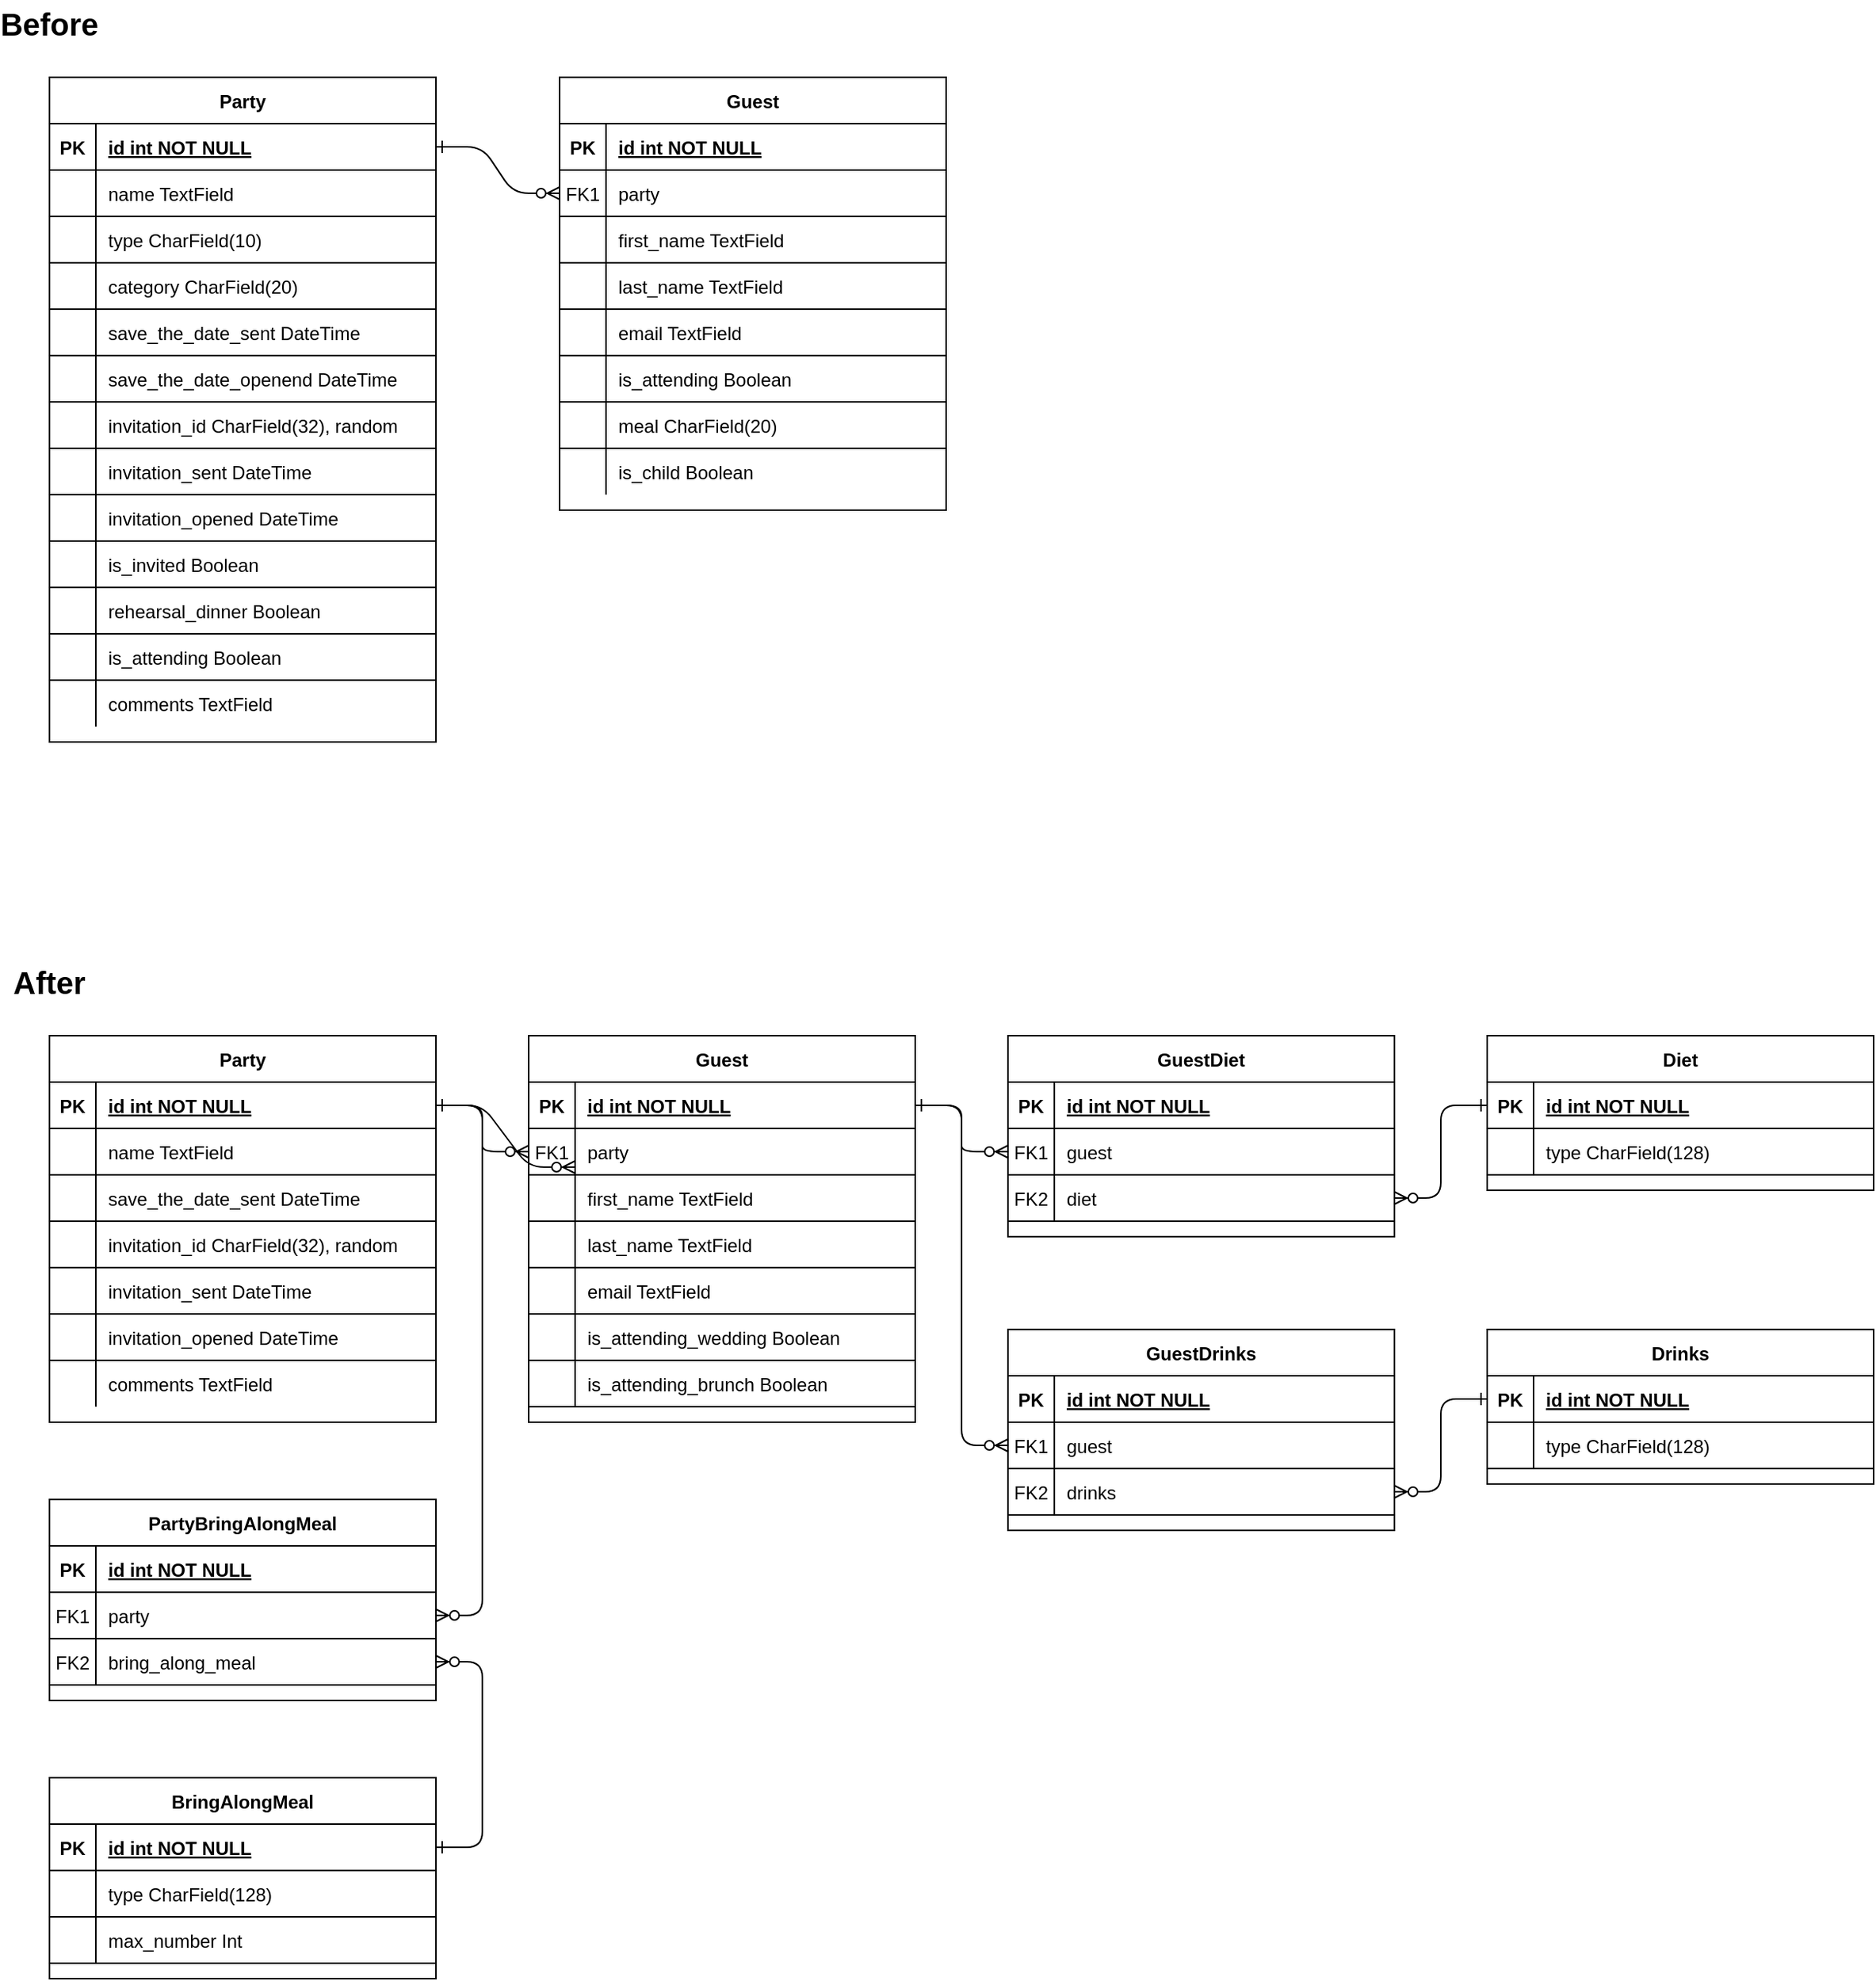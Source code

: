 <mxfile version="24.8.4">
  <diagram id="R2lEEEUBdFMjLlhIrx00" name="Page-1">
    <mxGraphModel dx="1434" dy="746" grid="1" gridSize="10" guides="1" tooltips="1" connect="1" arrows="1" fold="1" page="1" pageScale="1" pageWidth="850" pageHeight="1100" math="0" shadow="0" extFonts="Permanent Marker^https://fonts.googleapis.com/css?family=Permanent+Marker">
      <root>
        <mxCell id="0" />
        <mxCell id="1" parent="0" />
        <mxCell id="C-vyLk0tnHw3VtMMgP7b-1" value="" style="edgeStyle=entityRelationEdgeStyle;endArrow=ERzeroToMany;startArrow=ERone;endFill=1;startFill=0;entryX=0;entryY=0.5;entryDx=0;entryDy=0;" parent="1" source="C-vyLk0tnHw3VtMMgP7b-24" target="AMPhrAHc485rdfHrPhUs-46" edge="1">
          <mxGeometry width="100" height="100" relative="1" as="geometry">
            <mxPoint x="340" y="720" as="sourcePoint" />
            <mxPoint x="440" y="620" as="targetPoint" />
          </mxGeometry>
        </mxCell>
        <mxCell id="C-vyLk0tnHw3VtMMgP7b-2" value="Guest" style="shape=table;startSize=30;container=1;collapsible=1;childLayout=tableLayout;fixedRows=1;rowLines=0;fontStyle=1;align=center;resizeLast=1;" parent="1" vertex="1">
          <mxGeometry x="450" y="120" width="250" height="280" as="geometry" />
        </mxCell>
        <mxCell id="C-vyLk0tnHw3VtMMgP7b-3" value="" style="shape=partialRectangle;collapsible=0;dropTarget=0;pointerEvents=0;fillColor=none;points=[[0,0.5],[1,0.5]];portConstraint=eastwest;top=0;left=0;right=0;bottom=1;" parent="C-vyLk0tnHw3VtMMgP7b-2" vertex="1">
          <mxGeometry y="30" width="250" height="30" as="geometry" />
        </mxCell>
        <mxCell id="C-vyLk0tnHw3VtMMgP7b-4" value="PK" style="shape=partialRectangle;overflow=hidden;connectable=0;fillColor=none;top=0;left=0;bottom=0;right=0;fontStyle=1;" parent="C-vyLk0tnHw3VtMMgP7b-3" vertex="1">
          <mxGeometry width="30" height="30" as="geometry">
            <mxRectangle width="30" height="30" as="alternateBounds" />
          </mxGeometry>
        </mxCell>
        <mxCell id="C-vyLk0tnHw3VtMMgP7b-5" value="id int NOT NULL" style="shape=partialRectangle;overflow=hidden;connectable=0;fillColor=none;top=0;left=0;bottom=0;right=0;align=left;spacingLeft=6;fontStyle=5;" parent="C-vyLk0tnHw3VtMMgP7b-3" vertex="1">
          <mxGeometry x="30" width="220" height="30" as="geometry">
            <mxRectangle width="220" height="30" as="alternateBounds" />
          </mxGeometry>
        </mxCell>
        <mxCell id="AMPhrAHc485rdfHrPhUs-46" style="shape=partialRectangle;collapsible=0;dropTarget=0;pointerEvents=0;fillColor=none;points=[[0,0.5],[1,0.5]];portConstraint=eastwest;top=0;left=0;right=0;bottom=1;" parent="C-vyLk0tnHw3VtMMgP7b-2" vertex="1">
          <mxGeometry y="60" width="250" height="30" as="geometry" />
        </mxCell>
        <mxCell id="AMPhrAHc485rdfHrPhUs-47" value="FK1" style="shape=partialRectangle;overflow=hidden;connectable=0;fillColor=none;top=0;left=0;bottom=0;right=0;fontStyle=0;" parent="AMPhrAHc485rdfHrPhUs-46" vertex="1">
          <mxGeometry width="30" height="30" as="geometry">
            <mxRectangle width="30" height="30" as="alternateBounds" />
          </mxGeometry>
        </mxCell>
        <mxCell id="AMPhrAHc485rdfHrPhUs-48" value="party" style="shape=partialRectangle;overflow=hidden;connectable=0;fillColor=none;top=0;left=0;bottom=0;right=0;align=left;spacingLeft=6;fontStyle=0;" parent="AMPhrAHc485rdfHrPhUs-46" vertex="1">
          <mxGeometry x="30" width="220" height="30" as="geometry">
            <mxRectangle width="220" height="30" as="alternateBounds" />
          </mxGeometry>
        </mxCell>
        <mxCell id="AMPhrAHc485rdfHrPhUs-62" style="shape=partialRectangle;collapsible=0;dropTarget=0;pointerEvents=0;fillColor=none;points=[[0,0.5],[1,0.5]];portConstraint=eastwest;top=0;left=0;right=0;bottom=1;" parent="C-vyLk0tnHw3VtMMgP7b-2" vertex="1">
          <mxGeometry y="90" width="250" height="30" as="geometry" />
        </mxCell>
        <mxCell id="AMPhrAHc485rdfHrPhUs-63" style="shape=partialRectangle;overflow=hidden;connectable=0;fillColor=none;top=0;left=0;bottom=0;right=0;fontStyle=0;" parent="AMPhrAHc485rdfHrPhUs-62" vertex="1">
          <mxGeometry width="30" height="30" as="geometry">
            <mxRectangle width="30" height="30" as="alternateBounds" />
          </mxGeometry>
        </mxCell>
        <mxCell id="AMPhrAHc485rdfHrPhUs-64" value="first_name TextField" style="shape=partialRectangle;overflow=hidden;connectable=0;fillColor=none;top=0;left=0;bottom=0;right=0;align=left;spacingLeft=6;fontStyle=0;" parent="AMPhrAHc485rdfHrPhUs-62" vertex="1">
          <mxGeometry x="30" width="220" height="30" as="geometry">
            <mxRectangle width="220" height="30" as="alternateBounds" />
          </mxGeometry>
        </mxCell>
        <mxCell id="AMPhrAHc485rdfHrPhUs-59" style="shape=partialRectangle;collapsible=0;dropTarget=0;pointerEvents=0;fillColor=none;points=[[0,0.5],[1,0.5]];portConstraint=eastwest;top=0;left=0;right=0;bottom=1;" parent="C-vyLk0tnHw3VtMMgP7b-2" vertex="1">
          <mxGeometry y="120" width="250" height="30" as="geometry" />
        </mxCell>
        <mxCell id="AMPhrAHc485rdfHrPhUs-60" style="shape=partialRectangle;overflow=hidden;connectable=0;fillColor=none;top=0;left=0;bottom=0;right=0;fontStyle=0;" parent="AMPhrAHc485rdfHrPhUs-59" vertex="1">
          <mxGeometry width="30" height="30" as="geometry">
            <mxRectangle width="30" height="30" as="alternateBounds" />
          </mxGeometry>
        </mxCell>
        <mxCell id="AMPhrAHc485rdfHrPhUs-61" value="last_name TextField" style="shape=partialRectangle;overflow=hidden;connectable=0;fillColor=none;top=0;left=0;bottom=0;right=0;align=left;spacingLeft=6;fontStyle=0;" parent="AMPhrAHc485rdfHrPhUs-59" vertex="1">
          <mxGeometry x="30" width="220" height="30" as="geometry">
            <mxRectangle width="220" height="30" as="alternateBounds" />
          </mxGeometry>
        </mxCell>
        <mxCell id="AMPhrAHc485rdfHrPhUs-56" style="shape=partialRectangle;collapsible=0;dropTarget=0;pointerEvents=0;fillColor=none;points=[[0,0.5],[1,0.5]];portConstraint=eastwest;top=0;left=0;right=0;bottom=1;" parent="C-vyLk0tnHw3VtMMgP7b-2" vertex="1">
          <mxGeometry y="150" width="250" height="30" as="geometry" />
        </mxCell>
        <mxCell id="AMPhrAHc485rdfHrPhUs-57" style="shape=partialRectangle;overflow=hidden;connectable=0;fillColor=none;top=0;left=0;bottom=0;right=0;fontStyle=0;" parent="AMPhrAHc485rdfHrPhUs-56" vertex="1">
          <mxGeometry width="30" height="30" as="geometry">
            <mxRectangle width="30" height="30" as="alternateBounds" />
          </mxGeometry>
        </mxCell>
        <mxCell id="AMPhrAHc485rdfHrPhUs-58" value="email TextField" style="shape=partialRectangle;overflow=hidden;connectable=0;fillColor=none;top=0;left=0;bottom=0;right=0;align=left;spacingLeft=6;fontStyle=0;" parent="AMPhrAHc485rdfHrPhUs-56" vertex="1">
          <mxGeometry x="30" width="220" height="30" as="geometry">
            <mxRectangle width="220" height="30" as="alternateBounds" />
          </mxGeometry>
        </mxCell>
        <mxCell id="AMPhrAHc485rdfHrPhUs-53" style="shape=partialRectangle;collapsible=0;dropTarget=0;pointerEvents=0;fillColor=none;points=[[0,0.5],[1,0.5]];portConstraint=eastwest;top=0;left=0;right=0;bottom=1;" parent="C-vyLk0tnHw3VtMMgP7b-2" vertex="1">
          <mxGeometry y="180" width="250" height="30" as="geometry" />
        </mxCell>
        <mxCell id="AMPhrAHc485rdfHrPhUs-54" style="shape=partialRectangle;overflow=hidden;connectable=0;fillColor=none;top=0;left=0;bottom=0;right=0;fontStyle=0;" parent="AMPhrAHc485rdfHrPhUs-53" vertex="1">
          <mxGeometry width="30" height="30" as="geometry">
            <mxRectangle width="30" height="30" as="alternateBounds" />
          </mxGeometry>
        </mxCell>
        <mxCell id="AMPhrAHc485rdfHrPhUs-55" value="is_attending Boolean" style="shape=partialRectangle;overflow=hidden;connectable=0;fillColor=none;top=0;left=0;bottom=0;right=0;align=left;spacingLeft=6;fontStyle=0;" parent="AMPhrAHc485rdfHrPhUs-53" vertex="1">
          <mxGeometry x="30" width="220" height="30" as="geometry">
            <mxRectangle width="220" height="30" as="alternateBounds" />
          </mxGeometry>
        </mxCell>
        <mxCell id="AMPhrAHc485rdfHrPhUs-50" style="shape=partialRectangle;collapsible=0;dropTarget=0;pointerEvents=0;fillColor=none;points=[[0,0.5],[1,0.5]];portConstraint=eastwest;top=0;left=0;right=0;bottom=1;" parent="C-vyLk0tnHw3VtMMgP7b-2" vertex="1">
          <mxGeometry y="210" width="250" height="30" as="geometry" />
        </mxCell>
        <mxCell id="AMPhrAHc485rdfHrPhUs-51" style="shape=partialRectangle;overflow=hidden;connectable=0;fillColor=none;top=0;left=0;bottom=0;right=0;fontStyle=0;" parent="AMPhrAHc485rdfHrPhUs-50" vertex="1">
          <mxGeometry width="30" height="30" as="geometry">
            <mxRectangle width="30" height="30" as="alternateBounds" />
          </mxGeometry>
        </mxCell>
        <mxCell id="AMPhrAHc485rdfHrPhUs-52" value="meal CharField(20)" style="shape=partialRectangle;overflow=hidden;connectable=0;fillColor=none;top=0;left=0;bottom=0;right=0;align=left;spacingLeft=6;fontStyle=0;" parent="AMPhrAHc485rdfHrPhUs-50" vertex="1">
          <mxGeometry x="30" width="220" height="30" as="geometry">
            <mxRectangle width="220" height="30" as="alternateBounds" />
          </mxGeometry>
        </mxCell>
        <mxCell id="C-vyLk0tnHw3VtMMgP7b-6" value="" style="shape=partialRectangle;collapsible=0;dropTarget=0;pointerEvents=0;fillColor=none;points=[[0,0.5],[1,0.5]];portConstraint=eastwest;top=0;left=0;right=0;bottom=0;" parent="C-vyLk0tnHw3VtMMgP7b-2" vertex="1">
          <mxGeometry y="240" width="250" height="30" as="geometry" />
        </mxCell>
        <mxCell id="C-vyLk0tnHw3VtMMgP7b-7" value="" style="shape=partialRectangle;overflow=hidden;connectable=0;fillColor=none;top=0;left=0;bottom=0;right=0;" parent="C-vyLk0tnHw3VtMMgP7b-6" vertex="1">
          <mxGeometry width="30" height="30" as="geometry">
            <mxRectangle width="30" height="30" as="alternateBounds" />
          </mxGeometry>
        </mxCell>
        <mxCell id="C-vyLk0tnHw3VtMMgP7b-8" value="is_child Boolean" style="shape=partialRectangle;overflow=hidden;connectable=0;fillColor=none;top=0;left=0;bottom=0;right=0;align=left;spacingLeft=6;" parent="C-vyLk0tnHw3VtMMgP7b-6" vertex="1">
          <mxGeometry x="30" width="220" height="30" as="geometry">
            <mxRectangle width="220" height="30" as="alternateBounds" />
          </mxGeometry>
        </mxCell>
        <mxCell id="C-vyLk0tnHw3VtMMgP7b-23" value="Party" style="shape=table;startSize=30;container=1;collapsible=1;childLayout=tableLayout;fixedRows=1;rowLines=0;fontStyle=1;align=center;resizeLast=1;" parent="1" vertex="1">
          <mxGeometry x="120" y="120" width="250" height="430" as="geometry" />
        </mxCell>
        <mxCell id="C-vyLk0tnHw3VtMMgP7b-24" value="" style="shape=partialRectangle;collapsible=0;dropTarget=0;pointerEvents=0;fillColor=none;points=[[0,0.5],[1,0.5]];portConstraint=eastwest;top=0;left=0;right=0;bottom=1;" parent="C-vyLk0tnHw3VtMMgP7b-23" vertex="1">
          <mxGeometry y="30" width="250" height="30" as="geometry" />
        </mxCell>
        <mxCell id="C-vyLk0tnHw3VtMMgP7b-25" value="PK" style="shape=partialRectangle;overflow=hidden;connectable=0;fillColor=none;top=0;left=0;bottom=0;right=0;fontStyle=1;" parent="C-vyLk0tnHw3VtMMgP7b-24" vertex="1">
          <mxGeometry width="30" height="30" as="geometry">
            <mxRectangle width="30" height="30" as="alternateBounds" />
          </mxGeometry>
        </mxCell>
        <mxCell id="C-vyLk0tnHw3VtMMgP7b-26" value="id int NOT NULL " style="shape=partialRectangle;overflow=hidden;connectable=0;fillColor=none;top=0;left=0;bottom=0;right=0;align=left;spacingLeft=6;fontStyle=5;" parent="C-vyLk0tnHw3VtMMgP7b-24" vertex="1">
          <mxGeometry x="30" width="220" height="30" as="geometry">
            <mxRectangle width="220" height="30" as="alternateBounds" />
          </mxGeometry>
        </mxCell>
        <mxCell id="AMPhrAHc485rdfHrPhUs-7" style="shape=partialRectangle;collapsible=0;dropTarget=0;pointerEvents=0;fillColor=none;points=[[0,0.5],[1,0.5]];portConstraint=eastwest;top=0;left=0;right=0;bottom=1;" parent="C-vyLk0tnHw3VtMMgP7b-23" vertex="1">
          <mxGeometry y="60" width="250" height="30" as="geometry" />
        </mxCell>
        <mxCell id="AMPhrAHc485rdfHrPhUs-8" style="shape=partialRectangle;overflow=hidden;connectable=0;fillColor=none;top=0;left=0;bottom=0;right=0;fontStyle=0;" parent="AMPhrAHc485rdfHrPhUs-7" vertex="1">
          <mxGeometry width="30" height="30" as="geometry">
            <mxRectangle width="30" height="30" as="alternateBounds" />
          </mxGeometry>
        </mxCell>
        <mxCell id="AMPhrAHc485rdfHrPhUs-9" value="name TextField" style="shape=partialRectangle;overflow=hidden;connectable=0;fillColor=none;top=0;left=0;bottom=0;right=0;align=left;spacingLeft=6;fontStyle=0;" parent="AMPhrAHc485rdfHrPhUs-7" vertex="1">
          <mxGeometry x="30" width="220" height="30" as="geometry">
            <mxRectangle width="220" height="30" as="alternateBounds" />
          </mxGeometry>
        </mxCell>
        <mxCell id="AMPhrAHc485rdfHrPhUs-37" style="shape=partialRectangle;collapsible=0;dropTarget=0;pointerEvents=0;fillColor=none;points=[[0,0.5],[1,0.5]];portConstraint=eastwest;top=0;left=0;right=0;bottom=1;" parent="C-vyLk0tnHw3VtMMgP7b-23" vertex="1">
          <mxGeometry y="90" width="250" height="30" as="geometry" />
        </mxCell>
        <mxCell id="AMPhrAHc485rdfHrPhUs-38" style="shape=partialRectangle;overflow=hidden;connectable=0;fillColor=none;top=0;left=0;bottom=0;right=0;fontStyle=0;" parent="AMPhrAHc485rdfHrPhUs-37" vertex="1">
          <mxGeometry width="30" height="30" as="geometry">
            <mxRectangle width="30" height="30" as="alternateBounds" />
          </mxGeometry>
        </mxCell>
        <mxCell id="AMPhrAHc485rdfHrPhUs-39" value="type CharField(10)" style="shape=partialRectangle;overflow=hidden;connectable=0;fillColor=none;top=0;left=0;bottom=0;right=0;align=left;spacingLeft=6;fontStyle=0;" parent="AMPhrAHc485rdfHrPhUs-37" vertex="1">
          <mxGeometry x="30" width="220" height="30" as="geometry">
            <mxRectangle width="220" height="30" as="alternateBounds" />
          </mxGeometry>
        </mxCell>
        <mxCell id="AMPhrAHc485rdfHrPhUs-34" style="shape=partialRectangle;collapsible=0;dropTarget=0;pointerEvents=0;fillColor=none;points=[[0,0.5],[1,0.5]];portConstraint=eastwest;top=0;left=0;right=0;bottom=1;" parent="C-vyLk0tnHw3VtMMgP7b-23" vertex="1">
          <mxGeometry y="120" width="250" height="30" as="geometry" />
        </mxCell>
        <mxCell id="AMPhrAHc485rdfHrPhUs-35" style="shape=partialRectangle;overflow=hidden;connectable=0;fillColor=none;top=0;left=0;bottom=0;right=0;fontStyle=0;" parent="AMPhrAHc485rdfHrPhUs-34" vertex="1">
          <mxGeometry width="30" height="30" as="geometry">
            <mxRectangle width="30" height="30" as="alternateBounds" />
          </mxGeometry>
        </mxCell>
        <mxCell id="AMPhrAHc485rdfHrPhUs-36" value="category CharField(20)" style="shape=partialRectangle;overflow=hidden;connectable=0;fillColor=none;top=0;left=0;bottom=0;right=0;align=left;spacingLeft=6;fontStyle=0;" parent="AMPhrAHc485rdfHrPhUs-34" vertex="1">
          <mxGeometry x="30" width="220" height="30" as="geometry">
            <mxRectangle width="220" height="30" as="alternateBounds" />
          </mxGeometry>
        </mxCell>
        <mxCell id="AMPhrAHc485rdfHrPhUs-31" style="shape=partialRectangle;collapsible=0;dropTarget=0;pointerEvents=0;fillColor=none;points=[[0,0.5],[1,0.5]];portConstraint=eastwest;top=0;left=0;right=0;bottom=1;" parent="C-vyLk0tnHw3VtMMgP7b-23" vertex="1">
          <mxGeometry y="150" width="250" height="30" as="geometry" />
        </mxCell>
        <mxCell id="AMPhrAHc485rdfHrPhUs-32" style="shape=partialRectangle;overflow=hidden;connectable=0;fillColor=none;top=0;left=0;bottom=0;right=0;fontStyle=0;" parent="AMPhrAHc485rdfHrPhUs-31" vertex="1">
          <mxGeometry width="30" height="30" as="geometry">
            <mxRectangle width="30" height="30" as="alternateBounds" />
          </mxGeometry>
        </mxCell>
        <mxCell id="AMPhrAHc485rdfHrPhUs-33" value="save_the_date_sent DateTime" style="shape=partialRectangle;overflow=hidden;connectable=0;fillColor=none;top=0;left=0;bottom=0;right=0;align=left;spacingLeft=6;fontStyle=0;" parent="AMPhrAHc485rdfHrPhUs-31" vertex="1">
          <mxGeometry x="30" width="220" height="30" as="geometry">
            <mxRectangle width="220" height="30" as="alternateBounds" />
          </mxGeometry>
        </mxCell>
        <mxCell id="AMPhrAHc485rdfHrPhUs-28" style="shape=partialRectangle;collapsible=0;dropTarget=0;pointerEvents=0;fillColor=none;points=[[0,0.5],[1,0.5]];portConstraint=eastwest;top=0;left=0;right=0;bottom=1;" parent="C-vyLk0tnHw3VtMMgP7b-23" vertex="1">
          <mxGeometry y="180" width="250" height="30" as="geometry" />
        </mxCell>
        <mxCell id="AMPhrAHc485rdfHrPhUs-29" style="shape=partialRectangle;overflow=hidden;connectable=0;fillColor=none;top=0;left=0;bottom=0;right=0;fontStyle=0;" parent="AMPhrAHc485rdfHrPhUs-28" vertex="1">
          <mxGeometry width="30" height="30" as="geometry">
            <mxRectangle width="30" height="30" as="alternateBounds" />
          </mxGeometry>
        </mxCell>
        <mxCell id="AMPhrAHc485rdfHrPhUs-30" value="save_the_date_openend DateTime" style="shape=partialRectangle;overflow=hidden;connectable=0;fillColor=none;top=0;left=0;bottom=0;right=0;align=left;spacingLeft=6;fontStyle=0;" parent="AMPhrAHc485rdfHrPhUs-28" vertex="1">
          <mxGeometry x="30" width="220" height="30" as="geometry">
            <mxRectangle width="220" height="30" as="alternateBounds" />
          </mxGeometry>
        </mxCell>
        <mxCell id="AMPhrAHc485rdfHrPhUs-25" style="shape=partialRectangle;collapsible=0;dropTarget=0;pointerEvents=0;fillColor=none;points=[[0,0.5],[1,0.5]];portConstraint=eastwest;top=0;left=0;right=0;bottom=1;" parent="C-vyLk0tnHw3VtMMgP7b-23" vertex="1">
          <mxGeometry y="210" width="250" height="30" as="geometry" />
        </mxCell>
        <mxCell id="AMPhrAHc485rdfHrPhUs-26" style="shape=partialRectangle;overflow=hidden;connectable=0;fillColor=none;top=0;left=0;bottom=0;right=0;fontStyle=0;" parent="AMPhrAHc485rdfHrPhUs-25" vertex="1">
          <mxGeometry width="30" height="30" as="geometry">
            <mxRectangle width="30" height="30" as="alternateBounds" />
          </mxGeometry>
        </mxCell>
        <mxCell id="AMPhrAHc485rdfHrPhUs-27" value="invitation_id CharField(32), random" style="shape=partialRectangle;overflow=hidden;connectable=0;fillColor=none;top=0;left=0;bottom=0;right=0;align=left;spacingLeft=6;fontStyle=0;" parent="AMPhrAHc485rdfHrPhUs-25" vertex="1">
          <mxGeometry x="30" width="220" height="30" as="geometry">
            <mxRectangle width="220" height="30" as="alternateBounds" />
          </mxGeometry>
        </mxCell>
        <mxCell id="AMPhrAHc485rdfHrPhUs-22" style="shape=partialRectangle;collapsible=0;dropTarget=0;pointerEvents=0;fillColor=none;points=[[0,0.5],[1,0.5]];portConstraint=eastwest;top=0;left=0;right=0;bottom=1;" parent="C-vyLk0tnHw3VtMMgP7b-23" vertex="1">
          <mxGeometry y="240" width="250" height="30" as="geometry" />
        </mxCell>
        <mxCell id="AMPhrAHc485rdfHrPhUs-23" style="shape=partialRectangle;overflow=hidden;connectable=0;fillColor=none;top=0;left=0;bottom=0;right=0;fontStyle=0;" parent="AMPhrAHc485rdfHrPhUs-22" vertex="1">
          <mxGeometry width="30" height="30" as="geometry">
            <mxRectangle width="30" height="30" as="alternateBounds" />
          </mxGeometry>
        </mxCell>
        <mxCell id="AMPhrAHc485rdfHrPhUs-24" value="invitation_sent DateTime" style="shape=partialRectangle;overflow=hidden;connectable=0;fillColor=none;top=0;left=0;bottom=0;right=0;align=left;spacingLeft=6;fontStyle=0;" parent="AMPhrAHc485rdfHrPhUs-22" vertex="1">
          <mxGeometry x="30" width="220" height="30" as="geometry">
            <mxRectangle width="220" height="30" as="alternateBounds" />
          </mxGeometry>
        </mxCell>
        <mxCell id="AMPhrAHc485rdfHrPhUs-19" style="shape=partialRectangle;collapsible=0;dropTarget=0;pointerEvents=0;fillColor=none;points=[[0,0.5],[1,0.5]];portConstraint=eastwest;top=0;left=0;right=0;bottom=1;" parent="C-vyLk0tnHw3VtMMgP7b-23" vertex="1">
          <mxGeometry y="270" width="250" height="30" as="geometry" />
        </mxCell>
        <mxCell id="AMPhrAHc485rdfHrPhUs-20" style="shape=partialRectangle;overflow=hidden;connectable=0;fillColor=none;top=0;left=0;bottom=0;right=0;fontStyle=0;" parent="AMPhrAHc485rdfHrPhUs-19" vertex="1">
          <mxGeometry width="30" height="30" as="geometry">
            <mxRectangle width="30" height="30" as="alternateBounds" />
          </mxGeometry>
        </mxCell>
        <mxCell id="AMPhrAHc485rdfHrPhUs-21" value="invitation_opened DateTime" style="shape=partialRectangle;overflow=hidden;connectable=0;fillColor=none;top=0;left=0;bottom=0;right=0;align=left;spacingLeft=6;fontStyle=0;" parent="AMPhrAHc485rdfHrPhUs-19" vertex="1">
          <mxGeometry x="30" width="220" height="30" as="geometry">
            <mxRectangle width="220" height="30" as="alternateBounds" />
          </mxGeometry>
        </mxCell>
        <mxCell id="AMPhrAHc485rdfHrPhUs-16" style="shape=partialRectangle;collapsible=0;dropTarget=0;pointerEvents=0;fillColor=none;points=[[0,0.5],[1,0.5]];portConstraint=eastwest;top=0;left=0;right=0;bottom=1;" parent="C-vyLk0tnHw3VtMMgP7b-23" vertex="1">
          <mxGeometry y="300" width="250" height="30" as="geometry" />
        </mxCell>
        <mxCell id="AMPhrAHc485rdfHrPhUs-17" style="shape=partialRectangle;overflow=hidden;connectable=0;fillColor=none;top=0;left=0;bottom=0;right=0;fontStyle=0;" parent="AMPhrAHc485rdfHrPhUs-16" vertex="1">
          <mxGeometry width="30" height="30" as="geometry">
            <mxRectangle width="30" height="30" as="alternateBounds" />
          </mxGeometry>
        </mxCell>
        <mxCell id="AMPhrAHc485rdfHrPhUs-18" value="is_invited Boolean" style="shape=partialRectangle;overflow=hidden;connectable=0;fillColor=none;top=0;left=0;bottom=0;right=0;align=left;spacingLeft=6;fontStyle=0;" parent="AMPhrAHc485rdfHrPhUs-16" vertex="1">
          <mxGeometry x="30" width="220" height="30" as="geometry">
            <mxRectangle width="220" height="30" as="alternateBounds" />
          </mxGeometry>
        </mxCell>
        <mxCell id="AMPhrAHc485rdfHrPhUs-13" style="shape=partialRectangle;collapsible=0;dropTarget=0;pointerEvents=0;fillColor=none;points=[[0,0.5],[1,0.5]];portConstraint=eastwest;top=0;left=0;right=0;bottom=1;" parent="C-vyLk0tnHw3VtMMgP7b-23" vertex="1">
          <mxGeometry y="330" width="250" height="30" as="geometry" />
        </mxCell>
        <mxCell id="AMPhrAHc485rdfHrPhUs-14" style="shape=partialRectangle;overflow=hidden;connectable=0;fillColor=none;top=0;left=0;bottom=0;right=0;fontStyle=0;" parent="AMPhrAHc485rdfHrPhUs-13" vertex="1">
          <mxGeometry width="30" height="30" as="geometry">
            <mxRectangle width="30" height="30" as="alternateBounds" />
          </mxGeometry>
        </mxCell>
        <mxCell id="AMPhrAHc485rdfHrPhUs-15" value="rehearsal_dinner Boolean" style="shape=partialRectangle;overflow=hidden;connectable=0;fillColor=none;top=0;left=0;bottom=0;right=0;align=left;spacingLeft=6;fontStyle=0;" parent="AMPhrAHc485rdfHrPhUs-13" vertex="1">
          <mxGeometry x="30" width="220" height="30" as="geometry">
            <mxRectangle width="220" height="30" as="alternateBounds" />
          </mxGeometry>
        </mxCell>
        <mxCell id="AMPhrAHc485rdfHrPhUs-10" style="shape=partialRectangle;collapsible=0;dropTarget=0;pointerEvents=0;fillColor=none;points=[[0,0.5],[1,0.5]];portConstraint=eastwest;top=0;left=0;right=0;bottom=1;" parent="C-vyLk0tnHw3VtMMgP7b-23" vertex="1">
          <mxGeometry y="360" width="250" height="30" as="geometry" />
        </mxCell>
        <mxCell id="AMPhrAHc485rdfHrPhUs-11" style="shape=partialRectangle;overflow=hidden;connectable=0;fillColor=none;top=0;left=0;bottom=0;right=0;fontStyle=0;" parent="AMPhrAHc485rdfHrPhUs-10" vertex="1">
          <mxGeometry width="30" height="30" as="geometry">
            <mxRectangle width="30" height="30" as="alternateBounds" />
          </mxGeometry>
        </mxCell>
        <mxCell id="AMPhrAHc485rdfHrPhUs-12" value="is_attending Boolean" style="shape=partialRectangle;overflow=hidden;connectable=0;fillColor=none;top=0;left=0;bottom=0;right=0;align=left;spacingLeft=6;fontStyle=0;" parent="AMPhrAHc485rdfHrPhUs-10" vertex="1">
          <mxGeometry x="30" width="220" height="30" as="geometry">
            <mxRectangle width="220" height="30" as="alternateBounds" />
          </mxGeometry>
        </mxCell>
        <mxCell id="C-vyLk0tnHw3VtMMgP7b-27" value="" style="shape=partialRectangle;collapsible=0;dropTarget=0;pointerEvents=0;fillColor=none;points=[[0,0.5],[1,0.5]];portConstraint=eastwest;top=0;left=0;right=0;bottom=0;" parent="C-vyLk0tnHw3VtMMgP7b-23" vertex="1">
          <mxGeometry y="390" width="250" height="30" as="geometry" />
        </mxCell>
        <mxCell id="C-vyLk0tnHw3VtMMgP7b-28" value="" style="shape=partialRectangle;overflow=hidden;connectable=0;fillColor=none;top=0;left=0;bottom=0;right=0;" parent="C-vyLk0tnHw3VtMMgP7b-27" vertex="1">
          <mxGeometry width="30" height="30" as="geometry">
            <mxRectangle width="30" height="30" as="alternateBounds" />
          </mxGeometry>
        </mxCell>
        <mxCell id="C-vyLk0tnHw3VtMMgP7b-29" value="comments TextField" style="shape=partialRectangle;overflow=hidden;connectable=0;fillColor=none;top=0;left=0;bottom=0;right=0;align=left;spacingLeft=6;" parent="C-vyLk0tnHw3VtMMgP7b-27" vertex="1">
          <mxGeometry x="30" width="220" height="30" as="geometry">
            <mxRectangle width="220" height="30" as="alternateBounds" />
          </mxGeometry>
        </mxCell>
        <mxCell id="AMPhrAHc485rdfHrPhUs-65" value="Before" style="text;html=1;align=center;verticalAlign=middle;whiteSpace=wrap;rounded=0;fontStyle=1;fontSize=20;" parent="1" vertex="1">
          <mxGeometry x="90" y="70" width="60" height="30" as="geometry" />
        </mxCell>
        <mxCell id="AMPhrAHc485rdfHrPhUs-134" value="" style="edgeStyle=entityRelationEdgeStyle;endArrow=ERzeroToMany;startArrow=ERone;endFill=1;startFill=0;entryX=0;entryY=0.5;entryDx=0;entryDy=0;" parent="1" source="AMPhrAHc485rdfHrPhUs-161" target="AMPhrAHc485rdfHrPhUs-139" edge="1">
          <mxGeometry width="100" height="100" relative="1" as="geometry">
            <mxPoint x="340" y="1340" as="sourcePoint" />
            <mxPoint x="440" y="1240" as="targetPoint" />
          </mxGeometry>
        </mxCell>
        <mxCell id="AMPhrAHc485rdfHrPhUs-135" value="Guest" style="shape=table;startSize=30;container=1;collapsible=1;childLayout=tableLayout;fixedRows=1;rowLines=0;fontStyle=1;align=center;resizeLast=1;" parent="1" vertex="1">
          <mxGeometry x="430" y="740" width="250" height="250" as="geometry" />
        </mxCell>
        <mxCell id="AMPhrAHc485rdfHrPhUs-136" value="" style="shape=partialRectangle;collapsible=0;dropTarget=0;pointerEvents=0;fillColor=none;points=[[0,0.5],[1,0.5]];portConstraint=eastwest;top=0;left=0;right=0;bottom=1;" parent="AMPhrAHc485rdfHrPhUs-135" vertex="1">
          <mxGeometry y="30" width="250" height="30" as="geometry" />
        </mxCell>
        <mxCell id="AMPhrAHc485rdfHrPhUs-137" value="PK" style="shape=partialRectangle;overflow=hidden;connectable=0;fillColor=none;top=0;left=0;bottom=0;right=0;fontStyle=1;" parent="AMPhrAHc485rdfHrPhUs-136" vertex="1">
          <mxGeometry width="30" height="30" as="geometry">
            <mxRectangle width="30" height="30" as="alternateBounds" />
          </mxGeometry>
        </mxCell>
        <mxCell id="AMPhrAHc485rdfHrPhUs-138" value="id int NOT NULL" style="shape=partialRectangle;overflow=hidden;connectable=0;fillColor=none;top=0;left=0;bottom=0;right=0;align=left;spacingLeft=6;fontStyle=5;" parent="AMPhrAHc485rdfHrPhUs-136" vertex="1">
          <mxGeometry x="30" width="220" height="30" as="geometry">
            <mxRectangle width="220" height="30" as="alternateBounds" />
          </mxGeometry>
        </mxCell>
        <mxCell id="AMPhrAHc485rdfHrPhUs-139" style="shape=partialRectangle;collapsible=0;dropTarget=0;pointerEvents=0;fillColor=none;points=[[0,0.5],[1,0.5]];portConstraint=eastwest;top=0;left=0;right=0;bottom=1;" parent="AMPhrAHc485rdfHrPhUs-135" vertex="1">
          <mxGeometry y="60" width="250" height="30" as="geometry" />
        </mxCell>
        <mxCell id="AMPhrAHc485rdfHrPhUs-140" value="FK1" style="shape=partialRectangle;overflow=hidden;connectable=0;fillColor=none;top=0;left=0;bottom=0;right=0;fontStyle=0;" parent="AMPhrAHc485rdfHrPhUs-139" vertex="1">
          <mxGeometry width="30" height="30" as="geometry">
            <mxRectangle width="30" height="30" as="alternateBounds" />
          </mxGeometry>
        </mxCell>
        <mxCell id="AMPhrAHc485rdfHrPhUs-141" value="party" style="shape=partialRectangle;overflow=hidden;connectable=0;fillColor=none;top=0;left=0;bottom=0;right=0;align=left;spacingLeft=6;fontStyle=0;" parent="AMPhrAHc485rdfHrPhUs-139" vertex="1">
          <mxGeometry x="30" width="220" height="30" as="geometry">
            <mxRectangle width="220" height="30" as="alternateBounds" />
          </mxGeometry>
        </mxCell>
        <mxCell id="AMPhrAHc485rdfHrPhUs-142" style="shape=partialRectangle;collapsible=0;dropTarget=0;pointerEvents=0;fillColor=none;points=[[0,0.5],[1,0.5]];portConstraint=eastwest;top=0;left=0;right=0;bottom=1;" parent="AMPhrAHc485rdfHrPhUs-135" vertex="1">
          <mxGeometry y="90" width="250" height="30" as="geometry" />
        </mxCell>
        <mxCell id="AMPhrAHc485rdfHrPhUs-143" style="shape=partialRectangle;overflow=hidden;connectable=0;fillColor=none;top=0;left=0;bottom=0;right=0;fontStyle=0;" parent="AMPhrAHc485rdfHrPhUs-142" vertex="1">
          <mxGeometry width="30" height="30" as="geometry">
            <mxRectangle width="30" height="30" as="alternateBounds" />
          </mxGeometry>
        </mxCell>
        <mxCell id="AMPhrAHc485rdfHrPhUs-144" value="first_name TextField" style="shape=partialRectangle;overflow=hidden;connectable=0;fillColor=none;top=0;left=0;bottom=0;right=0;align=left;spacingLeft=6;fontStyle=0;" parent="AMPhrAHc485rdfHrPhUs-142" vertex="1">
          <mxGeometry x="30" width="220" height="30" as="geometry">
            <mxRectangle width="220" height="30" as="alternateBounds" />
          </mxGeometry>
        </mxCell>
        <mxCell id="AMPhrAHc485rdfHrPhUs-145" style="shape=partialRectangle;collapsible=0;dropTarget=0;pointerEvents=0;fillColor=none;points=[[0,0.5],[1,0.5]];portConstraint=eastwest;top=0;left=0;right=0;bottom=1;" parent="AMPhrAHc485rdfHrPhUs-135" vertex="1">
          <mxGeometry y="120" width="250" height="30" as="geometry" />
        </mxCell>
        <mxCell id="AMPhrAHc485rdfHrPhUs-146" style="shape=partialRectangle;overflow=hidden;connectable=0;fillColor=none;top=0;left=0;bottom=0;right=0;fontStyle=0;" parent="AMPhrAHc485rdfHrPhUs-145" vertex="1">
          <mxGeometry width="30" height="30" as="geometry">
            <mxRectangle width="30" height="30" as="alternateBounds" />
          </mxGeometry>
        </mxCell>
        <mxCell id="AMPhrAHc485rdfHrPhUs-147" value="last_name TextField" style="shape=partialRectangle;overflow=hidden;connectable=0;fillColor=none;top=0;left=0;bottom=0;right=0;align=left;spacingLeft=6;fontStyle=0;" parent="AMPhrAHc485rdfHrPhUs-145" vertex="1">
          <mxGeometry x="30" width="220" height="30" as="geometry">
            <mxRectangle width="220" height="30" as="alternateBounds" />
          </mxGeometry>
        </mxCell>
        <mxCell id="AMPhrAHc485rdfHrPhUs-148" style="shape=partialRectangle;collapsible=0;dropTarget=0;pointerEvents=0;fillColor=none;points=[[0,0.5],[1,0.5]];portConstraint=eastwest;top=0;left=0;right=0;bottom=1;" parent="AMPhrAHc485rdfHrPhUs-135" vertex="1">
          <mxGeometry y="150" width="250" height="30" as="geometry" />
        </mxCell>
        <mxCell id="AMPhrAHc485rdfHrPhUs-149" style="shape=partialRectangle;overflow=hidden;connectable=0;fillColor=none;top=0;left=0;bottom=0;right=0;fontStyle=0;" parent="AMPhrAHc485rdfHrPhUs-148" vertex="1">
          <mxGeometry width="30" height="30" as="geometry">
            <mxRectangle width="30" height="30" as="alternateBounds" />
          </mxGeometry>
        </mxCell>
        <mxCell id="AMPhrAHc485rdfHrPhUs-150" value="email TextField" style="shape=partialRectangle;overflow=hidden;connectable=0;fillColor=none;top=0;left=0;bottom=0;right=0;align=left;spacingLeft=6;fontStyle=0;" parent="AMPhrAHc485rdfHrPhUs-148" vertex="1">
          <mxGeometry x="30" width="220" height="30" as="geometry">
            <mxRectangle width="220" height="30" as="alternateBounds" />
          </mxGeometry>
        </mxCell>
        <mxCell id="AMPhrAHc485rdfHrPhUs-151" style="shape=partialRectangle;collapsible=0;dropTarget=0;pointerEvents=0;fillColor=none;points=[[0,0.5],[1,0.5]];portConstraint=eastwest;top=0;left=0;right=0;bottom=1;" parent="AMPhrAHc485rdfHrPhUs-135" vertex="1">
          <mxGeometry y="180" width="250" height="30" as="geometry" />
        </mxCell>
        <mxCell id="AMPhrAHc485rdfHrPhUs-152" style="shape=partialRectangle;overflow=hidden;connectable=0;fillColor=none;top=0;left=0;bottom=0;right=0;fontStyle=0;" parent="AMPhrAHc485rdfHrPhUs-151" vertex="1">
          <mxGeometry width="30" height="30" as="geometry">
            <mxRectangle width="30" height="30" as="alternateBounds" />
          </mxGeometry>
        </mxCell>
        <mxCell id="AMPhrAHc485rdfHrPhUs-153" value="is_attending_wedding Boolean" style="shape=partialRectangle;overflow=hidden;connectable=0;fillColor=none;top=0;left=0;bottom=0;right=0;align=left;spacingLeft=6;fontStyle=0;" parent="AMPhrAHc485rdfHrPhUs-151" vertex="1">
          <mxGeometry x="30" width="220" height="30" as="geometry">
            <mxRectangle width="220" height="30" as="alternateBounds" />
          </mxGeometry>
        </mxCell>
        <mxCell id="ML-y_YNw5Enwvm0G7-dA-48" style="shape=partialRectangle;collapsible=0;dropTarget=0;pointerEvents=0;fillColor=none;points=[[0,0.5],[1,0.5]];portConstraint=eastwest;top=0;left=0;right=0;bottom=1;" vertex="1" parent="AMPhrAHc485rdfHrPhUs-135">
          <mxGeometry y="210" width="250" height="30" as="geometry" />
        </mxCell>
        <mxCell id="ML-y_YNw5Enwvm0G7-dA-49" style="shape=partialRectangle;overflow=hidden;connectable=0;fillColor=none;top=0;left=0;bottom=0;right=0;fontStyle=0;" vertex="1" parent="ML-y_YNw5Enwvm0G7-dA-48">
          <mxGeometry width="30" height="30" as="geometry">
            <mxRectangle width="30" height="30" as="alternateBounds" />
          </mxGeometry>
        </mxCell>
        <mxCell id="ML-y_YNw5Enwvm0G7-dA-50" value="is_attending_brunch Boolean" style="shape=partialRectangle;overflow=hidden;connectable=0;fillColor=none;top=0;left=0;bottom=0;right=0;align=left;spacingLeft=6;fontStyle=0;" vertex="1" parent="ML-y_YNw5Enwvm0G7-dA-48">
          <mxGeometry x="30" width="220" height="30" as="geometry">
            <mxRectangle width="220" height="30" as="alternateBounds" />
          </mxGeometry>
        </mxCell>
        <mxCell id="AMPhrAHc485rdfHrPhUs-160" value="Party" style="shape=table;startSize=30;container=1;collapsible=1;childLayout=tableLayout;fixedRows=1;rowLines=0;fontStyle=1;align=center;resizeLast=1;" parent="1" vertex="1">
          <mxGeometry x="120" y="740" width="250" height="250" as="geometry" />
        </mxCell>
        <mxCell id="AMPhrAHc485rdfHrPhUs-161" value="" style="shape=partialRectangle;collapsible=0;dropTarget=0;pointerEvents=0;fillColor=none;points=[[0,0.5],[1,0.5]];portConstraint=eastwest;top=0;left=0;right=0;bottom=1;" parent="AMPhrAHc485rdfHrPhUs-160" vertex="1">
          <mxGeometry y="30" width="250" height="30" as="geometry" />
        </mxCell>
        <mxCell id="AMPhrAHc485rdfHrPhUs-162" value="PK" style="shape=partialRectangle;overflow=hidden;connectable=0;fillColor=none;top=0;left=0;bottom=0;right=0;fontStyle=1;" parent="AMPhrAHc485rdfHrPhUs-161" vertex="1">
          <mxGeometry width="30" height="30" as="geometry">
            <mxRectangle width="30" height="30" as="alternateBounds" />
          </mxGeometry>
        </mxCell>
        <mxCell id="AMPhrAHc485rdfHrPhUs-163" value="id int NOT NULL " style="shape=partialRectangle;overflow=hidden;connectable=0;fillColor=none;top=0;left=0;bottom=0;right=0;align=left;spacingLeft=6;fontStyle=5;" parent="AMPhrAHc485rdfHrPhUs-161" vertex="1">
          <mxGeometry x="30" width="220" height="30" as="geometry">
            <mxRectangle width="220" height="30" as="alternateBounds" />
          </mxGeometry>
        </mxCell>
        <mxCell id="AMPhrAHc485rdfHrPhUs-164" style="shape=partialRectangle;collapsible=0;dropTarget=0;pointerEvents=0;fillColor=none;points=[[0,0.5],[1,0.5]];portConstraint=eastwest;top=0;left=0;right=0;bottom=1;" parent="AMPhrAHc485rdfHrPhUs-160" vertex="1">
          <mxGeometry y="60" width="250" height="30" as="geometry" />
        </mxCell>
        <mxCell id="AMPhrAHc485rdfHrPhUs-165" style="shape=partialRectangle;overflow=hidden;connectable=0;fillColor=none;top=0;left=0;bottom=0;right=0;fontStyle=0;" parent="AMPhrAHc485rdfHrPhUs-164" vertex="1">
          <mxGeometry width="30" height="30" as="geometry">
            <mxRectangle width="30" height="30" as="alternateBounds" />
          </mxGeometry>
        </mxCell>
        <mxCell id="AMPhrAHc485rdfHrPhUs-166" value="name TextField" style="shape=partialRectangle;overflow=hidden;connectable=0;fillColor=none;top=0;left=0;bottom=0;right=0;align=left;spacingLeft=6;fontStyle=0;" parent="AMPhrAHc485rdfHrPhUs-164" vertex="1">
          <mxGeometry x="30" width="220" height="30" as="geometry">
            <mxRectangle width="220" height="30" as="alternateBounds" />
          </mxGeometry>
        </mxCell>
        <mxCell id="AMPhrAHc485rdfHrPhUs-173" style="shape=partialRectangle;collapsible=0;dropTarget=0;pointerEvents=0;fillColor=none;points=[[0,0.5],[1,0.5]];portConstraint=eastwest;top=0;left=0;right=0;bottom=1;" parent="AMPhrAHc485rdfHrPhUs-160" vertex="1">
          <mxGeometry y="90" width="250" height="30" as="geometry" />
        </mxCell>
        <mxCell id="AMPhrAHc485rdfHrPhUs-174" style="shape=partialRectangle;overflow=hidden;connectable=0;fillColor=none;top=0;left=0;bottom=0;right=0;fontStyle=0;" parent="AMPhrAHc485rdfHrPhUs-173" vertex="1">
          <mxGeometry width="30" height="30" as="geometry">
            <mxRectangle width="30" height="30" as="alternateBounds" />
          </mxGeometry>
        </mxCell>
        <mxCell id="AMPhrAHc485rdfHrPhUs-175" value="save_the_date_sent DateTime" style="shape=partialRectangle;overflow=hidden;connectable=0;fillColor=none;top=0;left=0;bottom=0;right=0;align=left;spacingLeft=6;fontStyle=0;" parent="AMPhrAHc485rdfHrPhUs-173" vertex="1">
          <mxGeometry x="30" width="220" height="30" as="geometry">
            <mxRectangle width="220" height="30" as="alternateBounds" />
          </mxGeometry>
        </mxCell>
        <mxCell id="AMPhrAHc485rdfHrPhUs-179" style="shape=partialRectangle;collapsible=0;dropTarget=0;pointerEvents=0;fillColor=none;points=[[0,0.5],[1,0.5]];portConstraint=eastwest;top=0;left=0;right=0;bottom=1;" parent="AMPhrAHc485rdfHrPhUs-160" vertex="1">
          <mxGeometry y="120" width="250" height="30" as="geometry" />
        </mxCell>
        <mxCell id="AMPhrAHc485rdfHrPhUs-180" style="shape=partialRectangle;overflow=hidden;connectable=0;fillColor=none;top=0;left=0;bottom=0;right=0;fontStyle=0;" parent="AMPhrAHc485rdfHrPhUs-179" vertex="1">
          <mxGeometry width="30" height="30" as="geometry">
            <mxRectangle width="30" height="30" as="alternateBounds" />
          </mxGeometry>
        </mxCell>
        <mxCell id="AMPhrAHc485rdfHrPhUs-181" value="invitation_id CharField(32), random" style="shape=partialRectangle;overflow=hidden;connectable=0;fillColor=none;top=0;left=0;bottom=0;right=0;align=left;spacingLeft=6;fontStyle=0;" parent="AMPhrAHc485rdfHrPhUs-179" vertex="1">
          <mxGeometry x="30" width="220" height="30" as="geometry">
            <mxRectangle width="220" height="30" as="alternateBounds" />
          </mxGeometry>
        </mxCell>
        <mxCell id="AMPhrAHc485rdfHrPhUs-182" style="shape=partialRectangle;collapsible=0;dropTarget=0;pointerEvents=0;fillColor=none;points=[[0,0.5],[1,0.5]];portConstraint=eastwest;top=0;left=0;right=0;bottom=1;" parent="AMPhrAHc485rdfHrPhUs-160" vertex="1">
          <mxGeometry y="150" width="250" height="30" as="geometry" />
        </mxCell>
        <mxCell id="AMPhrAHc485rdfHrPhUs-183" style="shape=partialRectangle;overflow=hidden;connectable=0;fillColor=none;top=0;left=0;bottom=0;right=0;fontStyle=0;" parent="AMPhrAHc485rdfHrPhUs-182" vertex="1">
          <mxGeometry width="30" height="30" as="geometry">
            <mxRectangle width="30" height="30" as="alternateBounds" />
          </mxGeometry>
        </mxCell>
        <mxCell id="AMPhrAHc485rdfHrPhUs-184" value="invitation_sent DateTime" style="shape=partialRectangle;overflow=hidden;connectable=0;fillColor=none;top=0;left=0;bottom=0;right=0;align=left;spacingLeft=6;fontStyle=0;" parent="AMPhrAHc485rdfHrPhUs-182" vertex="1">
          <mxGeometry x="30" width="220" height="30" as="geometry">
            <mxRectangle width="220" height="30" as="alternateBounds" />
          </mxGeometry>
        </mxCell>
        <mxCell id="AMPhrAHc485rdfHrPhUs-185" style="shape=partialRectangle;collapsible=0;dropTarget=0;pointerEvents=0;fillColor=none;points=[[0,0.5],[1,0.5]];portConstraint=eastwest;top=0;left=0;right=0;bottom=1;" parent="AMPhrAHc485rdfHrPhUs-160" vertex="1">
          <mxGeometry y="180" width="250" height="30" as="geometry" />
        </mxCell>
        <mxCell id="AMPhrAHc485rdfHrPhUs-186" style="shape=partialRectangle;overflow=hidden;connectable=0;fillColor=none;top=0;left=0;bottom=0;right=0;fontStyle=0;" parent="AMPhrAHc485rdfHrPhUs-185" vertex="1">
          <mxGeometry width="30" height="30" as="geometry">
            <mxRectangle width="30" height="30" as="alternateBounds" />
          </mxGeometry>
        </mxCell>
        <mxCell id="AMPhrAHc485rdfHrPhUs-187" value="invitation_opened DateTime" style="shape=partialRectangle;overflow=hidden;connectable=0;fillColor=none;top=0;left=0;bottom=0;right=0;align=left;spacingLeft=6;fontStyle=0;" parent="AMPhrAHc485rdfHrPhUs-185" vertex="1">
          <mxGeometry x="30" width="220" height="30" as="geometry">
            <mxRectangle width="220" height="30" as="alternateBounds" />
          </mxGeometry>
        </mxCell>
        <mxCell id="AMPhrAHc485rdfHrPhUs-197" value="" style="shape=partialRectangle;collapsible=0;dropTarget=0;pointerEvents=0;fillColor=none;points=[[0,0.5],[1,0.5]];portConstraint=eastwest;top=0;left=0;right=0;bottom=0;" parent="AMPhrAHc485rdfHrPhUs-160" vertex="1">
          <mxGeometry y="210" width="250" height="30" as="geometry" />
        </mxCell>
        <mxCell id="AMPhrAHc485rdfHrPhUs-198" value="" style="shape=partialRectangle;overflow=hidden;connectable=0;fillColor=none;top=0;left=0;bottom=0;right=0;" parent="AMPhrAHc485rdfHrPhUs-197" vertex="1">
          <mxGeometry width="30" height="30" as="geometry">
            <mxRectangle width="30" height="30" as="alternateBounds" />
          </mxGeometry>
        </mxCell>
        <mxCell id="AMPhrAHc485rdfHrPhUs-199" value="comments TextField" style="shape=partialRectangle;overflow=hidden;connectable=0;fillColor=none;top=0;left=0;bottom=0;right=0;align=left;spacingLeft=6;" parent="AMPhrAHc485rdfHrPhUs-197" vertex="1">
          <mxGeometry x="30" width="220" height="30" as="geometry">
            <mxRectangle width="220" height="30" as="alternateBounds" />
          </mxGeometry>
        </mxCell>
        <mxCell id="AMPhrAHc485rdfHrPhUs-200" value="After" style="text;html=1;align=center;verticalAlign=middle;whiteSpace=wrap;rounded=0;fontStyle=1;fontSize=20;" parent="1" vertex="1">
          <mxGeometry x="90" y="690" width="60" height="30" as="geometry" />
        </mxCell>
        <mxCell id="AMPhrAHc485rdfHrPhUs-201" value="BringAlongMeal" style="shape=table;startSize=30;container=1;collapsible=1;childLayout=tableLayout;fixedRows=1;rowLines=0;fontStyle=1;align=center;resizeLast=1;" parent="1" vertex="1">
          <mxGeometry x="120" y="1220" width="250" height="130" as="geometry" />
        </mxCell>
        <mxCell id="AMPhrAHc485rdfHrPhUs-202" value="" style="shape=partialRectangle;collapsible=0;dropTarget=0;pointerEvents=0;fillColor=none;points=[[0,0.5],[1,0.5]];portConstraint=eastwest;top=0;left=0;right=0;bottom=1;" parent="AMPhrAHc485rdfHrPhUs-201" vertex="1">
          <mxGeometry y="30" width="250" height="30" as="geometry" />
        </mxCell>
        <mxCell id="AMPhrAHc485rdfHrPhUs-203" value="PK" style="shape=partialRectangle;overflow=hidden;connectable=0;fillColor=none;top=0;left=0;bottom=0;right=0;fontStyle=1;" parent="AMPhrAHc485rdfHrPhUs-202" vertex="1">
          <mxGeometry width="30" height="30" as="geometry">
            <mxRectangle width="30" height="30" as="alternateBounds" />
          </mxGeometry>
        </mxCell>
        <mxCell id="AMPhrAHc485rdfHrPhUs-204" value="id int NOT NULL" style="shape=partialRectangle;overflow=hidden;connectable=0;fillColor=none;top=0;left=0;bottom=0;right=0;align=left;spacingLeft=6;fontStyle=5;" parent="AMPhrAHc485rdfHrPhUs-202" vertex="1">
          <mxGeometry x="30" width="220" height="30" as="geometry">
            <mxRectangle width="220" height="30" as="alternateBounds" />
          </mxGeometry>
        </mxCell>
        <mxCell id="AMPhrAHc485rdfHrPhUs-208" style="shape=partialRectangle;collapsible=0;dropTarget=0;pointerEvents=0;fillColor=none;points=[[0,0.5],[1,0.5]];portConstraint=eastwest;top=0;left=0;right=0;bottom=1;" parent="AMPhrAHc485rdfHrPhUs-201" vertex="1">
          <mxGeometry y="60" width="250" height="30" as="geometry" />
        </mxCell>
        <mxCell id="AMPhrAHc485rdfHrPhUs-209" style="shape=partialRectangle;overflow=hidden;connectable=0;fillColor=none;top=0;left=0;bottom=0;right=0;fontStyle=0;" parent="AMPhrAHc485rdfHrPhUs-208" vertex="1">
          <mxGeometry width="30" height="30" as="geometry">
            <mxRectangle width="30" height="30" as="alternateBounds" />
          </mxGeometry>
        </mxCell>
        <mxCell id="AMPhrAHc485rdfHrPhUs-210" value="type CharField(128)" style="shape=partialRectangle;overflow=hidden;connectable=0;fillColor=none;top=0;left=0;bottom=0;right=0;align=left;spacingLeft=6;fontStyle=0;" parent="AMPhrAHc485rdfHrPhUs-208" vertex="1">
          <mxGeometry x="30" width="220" height="30" as="geometry">
            <mxRectangle width="220" height="30" as="alternateBounds" />
          </mxGeometry>
        </mxCell>
        <mxCell id="ML-y_YNw5Enwvm0G7-dA-63" style="shape=partialRectangle;collapsible=0;dropTarget=0;pointerEvents=0;fillColor=none;points=[[0,0.5],[1,0.5]];portConstraint=eastwest;top=0;left=0;right=0;bottom=1;" vertex="1" parent="AMPhrAHc485rdfHrPhUs-201">
          <mxGeometry y="90" width="250" height="30" as="geometry" />
        </mxCell>
        <mxCell id="ML-y_YNw5Enwvm0G7-dA-64" style="shape=partialRectangle;overflow=hidden;connectable=0;fillColor=none;top=0;left=0;bottom=0;right=0;fontStyle=0;" vertex="1" parent="ML-y_YNw5Enwvm0G7-dA-63">
          <mxGeometry width="30" height="30" as="geometry">
            <mxRectangle width="30" height="30" as="alternateBounds" />
          </mxGeometry>
        </mxCell>
        <mxCell id="ML-y_YNw5Enwvm0G7-dA-65" value="max_number Int" style="shape=partialRectangle;overflow=hidden;connectable=0;fillColor=none;top=0;left=0;bottom=0;right=0;align=left;spacingLeft=6;fontStyle=0;" vertex="1" parent="ML-y_YNw5Enwvm0G7-dA-63">
          <mxGeometry x="30" width="220" height="30" as="geometry">
            <mxRectangle width="220" height="30" as="alternateBounds" />
          </mxGeometry>
        </mxCell>
        <mxCell id="AMPhrAHc485rdfHrPhUs-226" value="" style="edgeStyle=entityRelationEdgeStyle;endArrow=ERzeroToMany;startArrow=ERone;endFill=1;startFill=0;exitX=1;exitY=0.5;exitDx=0;exitDy=0;" parent="1" source="AMPhrAHc485rdfHrPhUs-161" target="AMPhrAHc485rdfHrPhUs-205" edge="1">
          <mxGeometry width="100" height="100" relative="1" as="geometry">
            <mxPoint x="380" y="795" as="sourcePoint" />
            <mxPoint x="460" y="825" as="targetPoint" />
          </mxGeometry>
        </mxCell>
        <mxCell id="ML-y_YNw5Enwvm0G7-dA-1" value="Diet" style="shape=table;startSize=30;container=1;collapsible=1;childLayout=tableLayout;fixedRows=1;rowLines=0;fontStyle=1;align=center;resizeLast=1;" vertex="1" parent="1">
          <mxGeometry x="1050" y="740" width="250" height="100" as="geometry" />
        </mxCell>
        <mxCell id="ML-y_YNw5Enwvm0G7-dA-2" value="" style="shape=partialRectangle;collapsible=0;dropTarget=0;pointerEvents=0;fillColor=none;points=[[0,0.5],[1,0.5]];portConstraint=eastwest;top=0;left=0;right=0;bottom=1;" vertex="1" parent="ML-y_YNw5Enwvm0G7-dA-1">
          <mxGeometry y="30" width="250" height="30" as="geometry" />
        </mxCell>
        <mxCell id="ML-y_YNw5Enwvm0G7-dA-3" value="PK" style="shape=partialRectangle;overflow=hidden;connectable=0;fillColor=none;top=0;left=0;bottom=0;right=0;fontStyle=1;" vertex="1" parent="ML-y_YNw5Enwvm0G7-dA-2">
          <mxGeometry width="30" height="30" as="geometry">
            <mxRectangle width="30" height="30" as="alternateBounds" />
          </mxGeometry>
        </mxCell>
        <mxCell id="ML-y_YNw5Enwvm0G7-dA-4" value="id int NOT NULL" style="shape=partialRectangle;overflow=hidden;connectable=0;fillColor=none;top=0;left=0;bottom=0;right=0;align=left;spacingLeft=6;fontStyle=5;" vertex="1" parent="ML-y_YNw5Enwvm0G7-dA-2">
          <mxGeometry x="30" width="220" height="30" as="geometry">
            <mxRectangle width="220" height="30" as="alternateBounds" />
          </mxGeometry>
        </mxCell>
        <mxCell id="ML-y_YNw5Enwvm0G7-dA-5" style="shape=partialRectangle;collapsible=0;dropTarget=0;pointerEvents=0;fillColor=none;points=[[0,0.5],[1,0.5]];portConstraint=eastwest;top=0;left=0;right=0;bottom=1;" vertex="1" parent="ML-y_YNw5Enwvm0G7-dA-1">
          <mxGeometry y="60" width="250" height="30" as="geometry" />
        </mxCell>
        <mxCell id="ML-y_YNw5Enwvm0G7-dA-6" value="" style="shape=partialRectangle;overflow=hidden;connectable=0;fillColor=none;top=0;left=0;bottom=0;right=0;fontStyle=0;" vertex="1" parent="ML-y_YNw5Enwvm0G7-dA-5">
          <mxGeometry width="30" height="30" as="geometry">
            <mxRectangle width="30" height="30" as="alternateBounds" />
          </mxGeometry>
        </mxCell>
        <mxCell id="ML-y_YNw5Enwvm0G7-dA-7" value="type CharField(128)" style="shape=partialRectangle;overflow=hidden;connectable=0;fillColor=none;top=0;left=0;bottom=0;right=0;align=left;spacingLeft=6;fontStyle=0;" vertex="1" parent="ML-y_YNw5Enwvm0G7-dA-5">
          <mxGeometry x="30" width="220" height="30" as="geometry">
            <mxRectangle width="220" height="30" as="alternateBounds" />
          </mxGeometry>
        </mxCell>
        <mxCell id="ML-y_YNw5Enwvm0G7-dA-14" value="GuestDiet" style="shape=table;startSize=30;container=1;collapsible=1;childLayout=tableLayout;fixedRows=1;rowLines=0;fontStyle=1;align=center;resizeLast=1;" vertex="1" parent="1">
          <mxGeometry x="740" y="740" width="250" height="130" as="geometry" />
        </mxCell>
        <mxCell id="ML-y_YNw5Enwvm0G7-dA-15" value="" style="shape=partialRectangle;collapsible=0;dropTarget=0;pointerEvents=0;fillColor=none;points=[[0,0.5],[1,0.5]];portConstraint=eastwest;top=0;left=0;right=0;bottom=1;" vertex="1" parent="ML-y_YNw5Enwvm0G7-dA-14">
          <mxGeometry y="30" width="250" height="30" as="geometry" />
        </mxCell>
        <mxCell id="ML-y_YNw5Enwvm0G7-dA-16" value="PK" style="shape=partialRectangle;overflow=hidden;connectable=0;fillColor=none;top=0;left=0;bottom=0;right=0;fontStyle=1;" vertex="1" parent="ML-y_YNw5Enwvm0G7-dA-15">
          <mxGeometry width="30" height="30" as="geometry">
            <mxRectangle width="30" height="30" as="alternateBounds" />
          </mxGeometry>
        </mxCell>
        <mxCell id="ML-y_YNw5Enwvm0G7-dA-17" value="id int NOT NULL" style="shape=partialRectangle;overflow=hidden;connectable=0;fillColor=none;top=0;left=0;bottom=0;right=0;align=left;spacingLeft=6;fontStyle=5;" vertex="1" parent="ML-y_YNw5Enwvm0G7-dA-15">
          <mxGeometry x="30" width="220" height="30" as="geometry">
            <mxRectangle width="220" height="30" as="alternateBounds" />
          </mxGeometry>
        </mxCell>
        <mxCell id="ML-y_YNw5Enwvm0G7-dA-18" style="shape=partialRectangle;collapsible=0;dropTarget=0;pointerEvents=0;fillColor=none;points=[[0,0.5],[1,0.5]];portConstraint=eastwest;top=0;left=0;right=0;bottom=1;" vertex="1" parent="ML-y_YNw5Enwvm0G7-dA-14">
          <mxGeometry y="60" width="250" height="30" as="geometry" />
        </mxCell>
        <mxCell id="ML-y_YNw5Enwvm0G7-dA-19" value="FK1" style="shape=partialRectangle;overflow=hidden;connectable=0;fillColor=none;top=0;left=0;bottom=0;right=0;fontStyle=0;" vertex="1" parent="ML-y_YNw5Enwvm0G7-dA-18">
          <mxGeometry width="30" height="30" as="geometry">
            <mxRectangle width="30" height="30" as="alternateBounds" />
          </mxGeometry>
        </mxCell>
        <mxCell id="ML-y_YNw5Enwvm0G7-dA-20" value="guest" style="shape=partialRectangle;overflow=hidden;connectable=0;fillColor=none;top=0;left=0;bottom=0;right=0;align=left;spacingLeft=6;fontStyle=0;" vertex="1" parent="ML-y_YNw5Enwvm0G7-dA-18">
          <mxGeometry x="30" width="220" height="30" as="geometry">
            <mxRectangle width="220" height="30" as="alternateBounds" />
          </mxGeometry>
        </mxCell>
        <mxCell id="ML-y_YNw5Enwvm0G7-dA-21" style="shape=partialRectangle;collapsible=0;dropTarget=0;pointerEvents=0;fillColor=none;points=[[0,0.5],[1,0.5]];portConstraint=eastwest;top=0;left=0;right=0;bottom=1;" vertex="1" parent="ML-y_YNw5Enwvm0G7-dA-14">
          <mxGeometry y="90" width="250" height="30" as="geometry" />
        </mxCell>
        <mxCell id="ML-y_YNw5Enwvm0G7-dA-22" value="FK2" style="shape=partialRectangle;overflow=hidden;connectable=0;fillColor=none;top=0;left=0;bottom=0;right=0;fontStyle=0;" vertex="1" parent="ML-y_YNw5Enwvm0G7-dA-21">
          <mxGeometry width="30" height="30" as="geometry">
            <mxRectangle width="30" height="30" as="alternateBounds" />
          </mxGeometry>
        </mxCell>
        <mxCell id="ML-y_YNw5Enwvm0G7-dA-23" value="diet" style="shape=partialRectangle;overflow=hidden;connectable=0;fillColor=none;top=0;left=0;bottom=0;right=0;align=left;spacingLeft=6;fontStyle=0;" vertex="1" parent="ML-y_YNw5Enwvm0G7-dA-21">
          <mxGeometry x="30" width="220" height="30" as="geometry">
            <mxRectangle width="220" height="30" as="alternateBounds" />
          </mxGeometry>
        </mxCell>
        <mxCell id="ML-y_YNw5Enwvm0G7-dA-27" value="" style="edgeStyle=entityRelationEdgeStyle;endArrow=ERzeroToMany;startArrow=ERone;endFill=1;startFill=0;" edge="1" parent="1" source="AMPhrAHc485rdfHrPhUs-136" target="ML-y_YNw5Enwvm0G7-dA-18">
          <mxGeometry width="100" height="100" relative="1" as="geometry">
            <mxPoint x="700" y="920" as="sourcePoint" />
            <mxPoint x="760" y="950" as="targetPoint" />
            <Array as="points">
              <mxPoint x="1150" y="1045" />
              <mxPoint x="740" y="955" />
            </Array>
          </mxGeometry>
        </mxCell>
        <mxCell id="ML-y_YNw5Enwvm0G7-dA-28" value="" style="edgeStyle=entityRelationEdgeStyle;endArrow=ERzeroToMany;startArrow=ERone;endFill=1;startFill=0;" edge="1" parent="1" source="ML-y_YNw5Enwvm0G7-dA-2" target="ML-y_YNw5Enwvm0G7-dA-21">
          <mxGeometry width="100" height="100" relative="1" as="geometry">
            <mxPoint x="690" y="795" as="sourcePoint" />
            <mxPoint x="750" y="825" as="targetPoint" />
            <Array as="points">
              <mxPoint x="1160" y="1055" />
              <mxPoint x="750" y="965" />
            </Array>
          </mxGeometry>
        </mxCell>
        <mxCell id="ML-y_YNw5Enwvm0G7-dA-29" value="GuestDrinks" style="shape=table;startSize=30;container=1;collapsible=1;childLayout=tableLayout;fixedRows=1;rowLines=0;fontStyle=1;align=center;resizeLast=1;" vertex="1" parent="1">
          <mxGeometry x="740" y="930" width="250" height="130" as="geometry" />
        </mxCell>
        <mxCell id="ML-y_YNw5Enwvm0G7-dA-30" value="" style="shape=partialRectangle;collapsible=0;dropTarget=0;pointerEvents=0;fillColor=none;points=[[0,0.5],[1,0.5]];portConstraint=eastwest;top=0;left=0;right=0;bottom=1;" vertex="1" parent="ML-y_YNw5Enwvm0G7-dA-29">
          <mxGeometry y="30" width="250" height="30" as="geometry" />
        </mxCell>
        <mxCell id="ML-y_YNw5Enwvm0G7-dA-31" value="PK" style="shape=partialRectangle;overflow=hidden;connectable=0;fillColor=none;top=0;left=0;bottom=0;right=0;fontStyle=1;" vertex="1" parent="ML-y_YNw5Enwvm0G7-dA-30">
          <mxGeometry width="30" height="30" as="geometry">
            <mxRectangle width="30" height="30" as="alternateBounds" />
          </mxGeometry>
        </mxCell>
        <mxCell id="ML-y_YNw5Enwvm0G7-dA-32" value="id int NOT NULL" style="shape=partialRectangle;overflow=hidden;connectable=0;fillColor=none;top=0;left=0;bottom=0;right=0;align=left;spacingLeft=6;fontStyle=5;" vertex="1" parent="ML-y_YNw5Enwvm0G7-dA-30">
          <mxGeometry x="30" width="220" height="30" as="geometry">
            <mxRectangle width="220" height="30" as="alternateBounds" />
          </mxGeometry>
        </mxCell>
        <mxCell id="ML-y_YNw5Enwvm0G7-dA-33" style="shape=partialRectangle;collapsible=0;dropTarget=0;pointerEvents=0;fillColor=none;points=[[0,0.5],[1,0.5]];portConstraint=eastwest;top=0;left=0;right=0;bottom=1;" vertex="1" parent="ML-y_YNw5Enwvm0G7-dA-29">
          <mxGeometry y="60" width="250" height="30" as="geometry" />
        </mxCell>
        <mxCell id="ML-y_YNw5Enwvm0G7-dA-34" value="FK1" style="shape=partialRectangle;overflow=hidden;connectable=0;fillColor=none;top=0;left=0;bottom=0;right=0;fontStyle=0;" vertex="1" parent="ML-y_YNw5Enwvm0G7-dA-33">
          <mxGeometry width="30" height="30" as="geometry">
            <mxRectangle width="30" height="30" as="alternateBounds" />
          </mxGeometry>
        </mxCell>
        <mxCell id="ML-y_YNw5Enwvm0G7-dA-35" value="guest" style="shape=partialRectangle;overflow=hidden;connectable=0;fillColor=none;top=0;left=0;bottom=0;right=0;align=left;spacingLeft=6;fontStyle=0;" vertex="1" parent="ML-y_YNw5Enwvm0G7-dA-33">
          <mxGeometry x="30" width="220" height="30" as="geometry">
            <mxRectangle width="220" height="30" as="alternateBounds" />
          </mxGeometry>
        </mxCell>
        <mxCell id="ML-y_YNw5Enwvm0G7-dA-36" style="shape=partialRectangle;collapsible=0;dropTarget=0;pointerEvents=0;fillColor=none;points=[[0,0.5],[1,0.5]];portConstraint=eastwest;top=0;left=0;right=0;bottom=1;" vertex="1" parent="ML-y_YNw5Enwvm0G7-dA-29">
          <mxGeometry y="90" width="250" height="30" as="geometry" />
        </mxCell>
        <mxCell id="ML-y_YNw5Enwvm0G7-dA-37" value="FK2" style="shape=partialRectangle;overflow=hidden;connectable=0;fillColor=none;top=0;left=0;bottom=0;right=0;fontStyle=0;" vertex="1" parent="ML-y_YNw5Enwvm0G7-dA-36">
          <mxGeometry width="30" height="30" as="geometry">
            <mxRectangle width="30" height="30" as="alternateBounds" />
          </mxGeometry>
        </mxCell>
        <mxCell id="ML-y_YNw5Enwvm0G7-dA-38" value="drinks" style="shape=partialRectangle;overflow=hidden;connectable=0;fillColor=none;top=0;left=0;bottom=0;right=0;align=left;spacingLeft=6;fontStyle=0;" vertex="1" parent="ML-y_YNw5Enwvm0G7-dA-36">
          <mxGeometry x="30" width="220" height="30" as="geometry">
            <mxRectangle width="220" height="30" as="alternateBounds" />
          </mxGeometry>
        </mxCell>
        <mxCell id="ML-y_YNw5Enwvm0G7-dA-39" value="" style="edgeStyle=entityRelationEdgeStyle;endArrow=ERzeroToMany;startArrow=ERone;endFill=1;startFill=0;" edge="1" parent="1" source="AMPhrAHc485rdfHrPhUs-136" target="ML-y_YNw5Enwvm0G7-dA-33">
          <mxGeometry width="100" height="100" relative="1" as="geometry">
            <mxPoint x="690" y="795" as="sourcePoint" />
            <mxPoint x="750" y="825" as="targetPoint" />
            <Array as="points">
              <mxPoint x="1160" y="1055" />
              <mxPoint x="750" y="965" />
            </Array>
          </mxGeometry>
        </mxCell>
        <mxCell id="ML-y_YNw5Enwvm0G7-dA-40" value="Drinks" style="shape=table;startSize=30;container=1;collapsible=1;childLayout=tableLayout;fixedRows=1;rowLines=0;fontStyle=1;align=center;resizeLast=1;" vertex="1" parent="1">
          <mxGeometry x="1050" y="930" width="250" height="100" as="geometry" />
        </mxCell>
        <mxCell id="ML-y_YNw5Enwvm0G7-dA-41" value="" style="shape=partialRectangle;collapsible=0;dropTarget=0;pointerEvents=0;fillColor=none;points=[[0,0.5],[1,0.5]];portConstraint=eastwest;top=0;left=0;right=0;bottom=1;" vertex="1" parent="ML-y_YNw5Enwvm0G7-dA-40">
          <mxGeometry y="30" width="250" height="30" as="geometry" />
        </mxCell>
        <mxCell id="ML-y_YNw5Enwvm0G7-dA-42" value="PK" style="shape=partialRectangle;overflow=hidden;connectable=0;fillColor=none;top=0;left=0;bottom=0;right=0;fontStyle=1;" vertex="1" parent="ML-y_YNw5Enwvm0G7-dA-41">
          <mxGeometry width="30" height="30" as="geometry">
            <mxRectangle width="30" height="30" as="alternateBounds" />
          </mxGeometry>
        </mxCell>
        <mxCell id="ML-y_YNw5Enwvm0G7-dA-43" value="id int NOT NULL" style="shape=partialRectangle;overflow=hidden;connectable=0;fillColor=none;top=0;left=0;bottom=0;right=0;align=left;spacingLeft=6;fontStyle=5;" vertex="1" parent="ML-y_YNw5Enwvm0G7-dA-41">
          <mxGeometry x="30" width="220" height="30" as="geometry">
            <mxRectangle width="220" height="30" as="alternateBounds" />
          </mxGeometry>
        </mxCell>
        <mxCell id="ML-y_YNw5Enwvm0G7-dA-44" style="shape=partialRectangle;collapsible=0;dropTarget=0;pointerEvents=0;fillColor=none;points=[[0,0.5],[1,0.5]];portConstraint=eastwest;top=0;left=0;right=0;bottom=1;" vertex="1" parent="ML-y_YNw5Enwvm0G7-dA-40">
          <mxGeometry y="60" width="250" height="30" as="geometry" />
        </mxCell>
        <mxCell id="ML-y_YNw5Enwvm0G7-dA-45" value="" style="shape=partialRectangle;overflow=hidden;connectable=0;fillColor=none;top=0;left=0;bottom=0;right=0;fontStyle=0;" vertex="1" parent="ML-y_YNw5Enwvm0G7-dA-44">
          <mxGeometry width="30" height="30" as="geometry">
            <mxRectangle width="30" height="30" as="alternateBounds" />
          </mxGeometry>
        </mxCell>
        <mxCell id="ML-y_YNw5Enwvm0G7-dA-46" value="type CharField(128)" style="shape=partialRectangle;overflow=hidden;connectable=0;fillColor=none;top=0;left=0;bottom=0;right=0;align=left;spacingLeft=6;fontStyle=0;" vertex="1" parent="ML-y_YNw5Enwvm0G7-dA-44">
          <mxGeometry x="30" width="220" height="30" as="geometry">
            <mxRectangle width="220" height="30" as="alternateBounds" />
          </mxGeometry>
        </mxCell>
        <mxCell id="ML-y_YNw5Enwvm0G7-dA-47" value="" style="edgeStyle=entityRelationEdgeStyle;endArrow=ERzeroToMany;startArrow=ERone;endFill=1;startFill=0;" edge="1" parent="1" source="ML-y_YNw5Enwvm0G7-dA-41" target="ML-y_YNw5Enwvm0G7-dA-36">
          <mxGeometry width="100" height="100" relative="1" as="geometry">
            <mxPoint x="1060" y="795" as="sourcePoint" />
            <mxPoint x="1000" y="855" as="targetPoint" />
            <Array as="points">
              <mxPoint x="1170" y="1065" />
              <mxPoint x="760" y="975" />
            </Array>
          </mxGeometry>
        </mxCell>
        <mxCell id="ML-y_YNw5Enwvm0G7-dA-51" value="PartyBringAlongMeal" style="shape=table;startSize=30;container=1;collapsible=1;childLayout=tableLayout;fixedRows=1;rowLines=0;fontStyle=1;align=center;resizeLast=1;" vertex="1" parent="1">
          <mxGeometry x="120" y="1040" width="250" height="130" as="geometry" />
        </mxCell>
        <mxCell id="ML-y_YNw5Enwvm0G7-dA-52" value="" style="shape=partialRectangle;collapsible=0;dropTarget=0;pointerEvents=0;fillColor=none;points=[[0,0.5],[1,0.5]];portConstraint=eastwest;top=0;left=0;right=0;bottom=1;" vertex="1" parent="ML-y_YNw5Enwvm0G7-dA-51">
          <mxGeometry y="30" width="250" height="30" as="geometry" />
        </mxCell>
        <mxCell id="ML-y_YNw5Enwvm0G7-dA-53" value="PK" style="shape=partialRectangle;overflow=hidden;connectable=0;fillColor=none;top=0;left=0;bottom=0;right=0;fontStyle=1;" vertex="1" parent="ML-y_YNw5Enwvm0G7-dA-52">
          <mxGeometry width="30" height="30" as="geometry">
            <mxRectangle width="30" height="30" as="alternateBounds" />
          </mxGeometry>
        </mxCell>
        <mxCell id="ML-y_YNw5Enwvm0G7-dA-54" value="id int NOT NULL" style="shape=partialRectangle;overflow=hidden;connectable=0;fillColor=none;top=0;left=0;bottom=0;right=0;align=left;spacingLeft=6;fontStyle=5;" vertex="1" parent="ML-y_YNw5Enwvm0G7-dA-52">
          <mxGeometry x="30" width="220" height="30" as="geometry">
            <mxRectangle width="220" height="30" as="alternateBounds" />
          </mxGeometry>
        </mxCell>
        <mxCell id="ML-y_YNw5Enwvm0G7-dA-55" style="shape=partialRectangle;collapsible=0;dropTarget=0;pointerEvents=0;fillColor=none;points=[[0,0.5],[1,0.5]];portConstraint=eastwest;top=0;left=0;right=0;bottom=1;" vertex="1" parent="ML-y_YNw5Enwvm0G7-dA-51">
          <mxGeometry y="60" width="250" height="30" as="geometry" />
        </mxCell>
        <mxCell id="ML-y_YNw5Enwvm0G7-dA-56" value="FK1" style="shape=partialRectangle;overflow=hidden;connectable=0;fillColor=none;top=0;left=0;bottom=0;right=0;fontStyle=0;" vertex="1" parent="ML-y_YNw5Enwvm0G7-dA-55">
          <mxGeometry width="30" height="30" as="geometry">
            <mxRectangle width="30" height="30" as="alternateBounds" />
          </mxGeometry>
        </mxCell>
        <mxCell id="ML-y_YNw5Enwvm0G7-dA-57" value="party" style="shape=partialRectangle;overflow=hidden;connectable=0;fillColor=none;top=0;left=0;bottom=0;right=0;align=left;spacingLeft=6;fontStyle=0;" vertex="1" parent="ML-y_YNw5Enwvm0G7-dA-55">
          <mxGeometry x="30" width="220" height="30" as="geometry">
            <mxRectangle width="220" height="30" as="alternateBounds" />
          </mxGeometry>
        </mxCell>
        <mxCell id="ML-y_YNw5Enwvm0G7-dA-58" style="shape=partialRectangle;collapsible=0;dropTarget=0;pointerEvents=0;fillColor=none;points=[[0,0.5],[1,0.5]];portConstraint=eastwest;top=0;left=0;right=0;bottom=1;" vertex="1" parent="ML-y_YNw5Enwvm0G7-dA-51">
          <mxGeometry y="90" width="250" height="30" as="geometry" />
        </mxCell>
        <mxCell id="ML-y_YNw5Enwvm0G7-dA-59" value="FK2" style="shape=partialRectangle;overflow=hidden;connectable=0;fillColor=none;top=0;left=0;bottom=0;right=0;fontStyle=0;" vertex="1" parent="ML-y_YNw5Enwvm0G7-dA-58">
          <mxGeometry width="30" height="30" as="geometry">
            <mxRectangle width="30" height="30" as="alternateBounds" />
          </mxGeometry>
        </mxCell>
        <mxCell id="ML-y_YNw5Enwvm0G7-dA-60" value="bring_along_meal" style="shape=partialRectangle;overflow=hidden;connectable=0;fillColor=none;top=0;left=0;bottom=0;right=0;align=left;spacingLeft=6;fontStyle=0;" vertex="1" parent="ML-y_YNw5Enwvm0G7-dA-58">
          <mxGeometry x="30" width="220" height="30" as="geometry">
            <mxRectangle width="220" height="30" as="alternateBounds" />
          </mxGeometry>
        </mxCell>
        <mxCell id="ML-y_YNw5Enwvm0G7-dA-61" value="" style="edgeStyle=entityRelationEdgeStyle;endArrow=ERzeroToMany;startArrow=ERone;endFill=1;startFill=0;" edge="1" parent="1" source="AMPhrAHc485rdfHrPhUs-161" target="ML-y_YNw5Enwvm0G7-dA-55">
          <mxGeometry width="100" height="100" relative="1" as="geometry">
            <mxPoint x="380" y="795" as="sourcePoint" />
            <mxPoint x="440" y="825" as="targetPoint" />
          </mxGeometry>
        </mxCell>
        <mxCell id="ML-y_YNw5Enwvm0G7-dA-62" value="" style="edgeStyle=entityRelationEdgeStyle;endArrow=ERzeroToMany;startArrow=ERone;endFill=1;startFill=0;" edge="1" parent="1" source="AMPhrAHc485rdfHrPhUs-202" target="ML-y_YNw5Enwvm0G7-dA-58">
          <mxGeometry width="100" height="100" relative="1" as="geometry">
            <mxPoint x="380" y="795" as="sourcePoint" />
            <mxPoint x="380" y="1125" as="targetPoint" />
          </mxGeometry>
        </mxCell>
      </root>
    </mxGraphModel>
  </diagram>
</mxfile>

